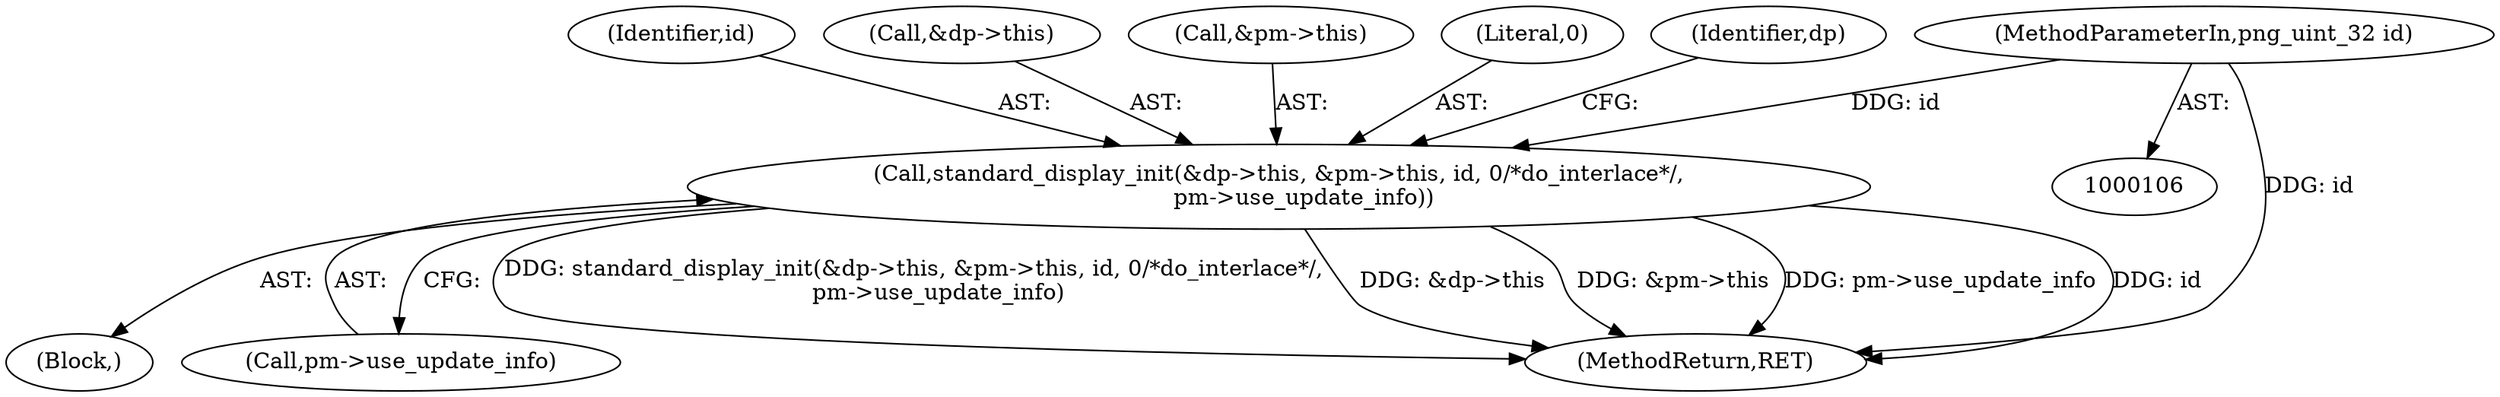 digraph "0_Android_9d4853418ab2f754c2b63e091c29c5529b8b86ca_146@pointer" {
"1000118" [label="(Call,standard_display_init(&dp->this, &pm->this, id, 0/*do_interlace*/,\n       pm->use_update_info))"];
"1000109" [label="(MethodParameterIn,png_uint_32 id)"];
"1000118" [label="(Call,standard_display_init(&dp->this, &pm->this, id, 0/*do_interlace*/,\n       pm->use_update_info))"];
"1000129" [label="(Call,pm->use_update_info)"];
"1000111" [label="(Block,)"];
"1000127" [label="(Identifier,id)"];
"1000109" [label="(MethodParameterIn,png_uint_32 id)"];
"1000119" [label="(Call,&dp->this)"];
"1000123" [label="(Call,&pm->this)"];
"1000128" [label="(Literal,0)"];
"1000134" [label="(Identifier,dp)"];
"1000152" [label="(MethodReturn,RET)"];
"1000118" -> "1000111"  [label="AST: "];
"1000118" -> "1000129"  [label="CFG: "];
"1000119" -> "1000118"  [label="AST: "];
"1000123" -> "1000118"  [label="AST: "];
"1000127" -> "1000118"  [label="AST: "];
"1000128" -> "1000118"  [label="AST: "];
"1000129" -> "1000118"  [label="AST: "];
"1000134" -> "1000118"  [label="CFG: "];
"1000118" -> "1000152"  [label="DDG: pm->use_update_info"];
"1000118" -> "1000152"  [label="DDG: id"];
"1000118" -> "1000152"  [label="DDG: standard_display_init(&dp->this, &pm->this, id, 0/*do_interlace*/,\n       pm->use_update_info)"];
"1000118" -> "1000152"  [label="DDG: &dp->this"];
"1000118" -> "1000152"  [label="DDG: &pm->this"];
"1000109" -> "1000118"  [label="DDG: id"];
"1000109" -> "1000106"  [label="AST: "];
"1000109" -> "1000152"  [label="DDG: id"];
}
